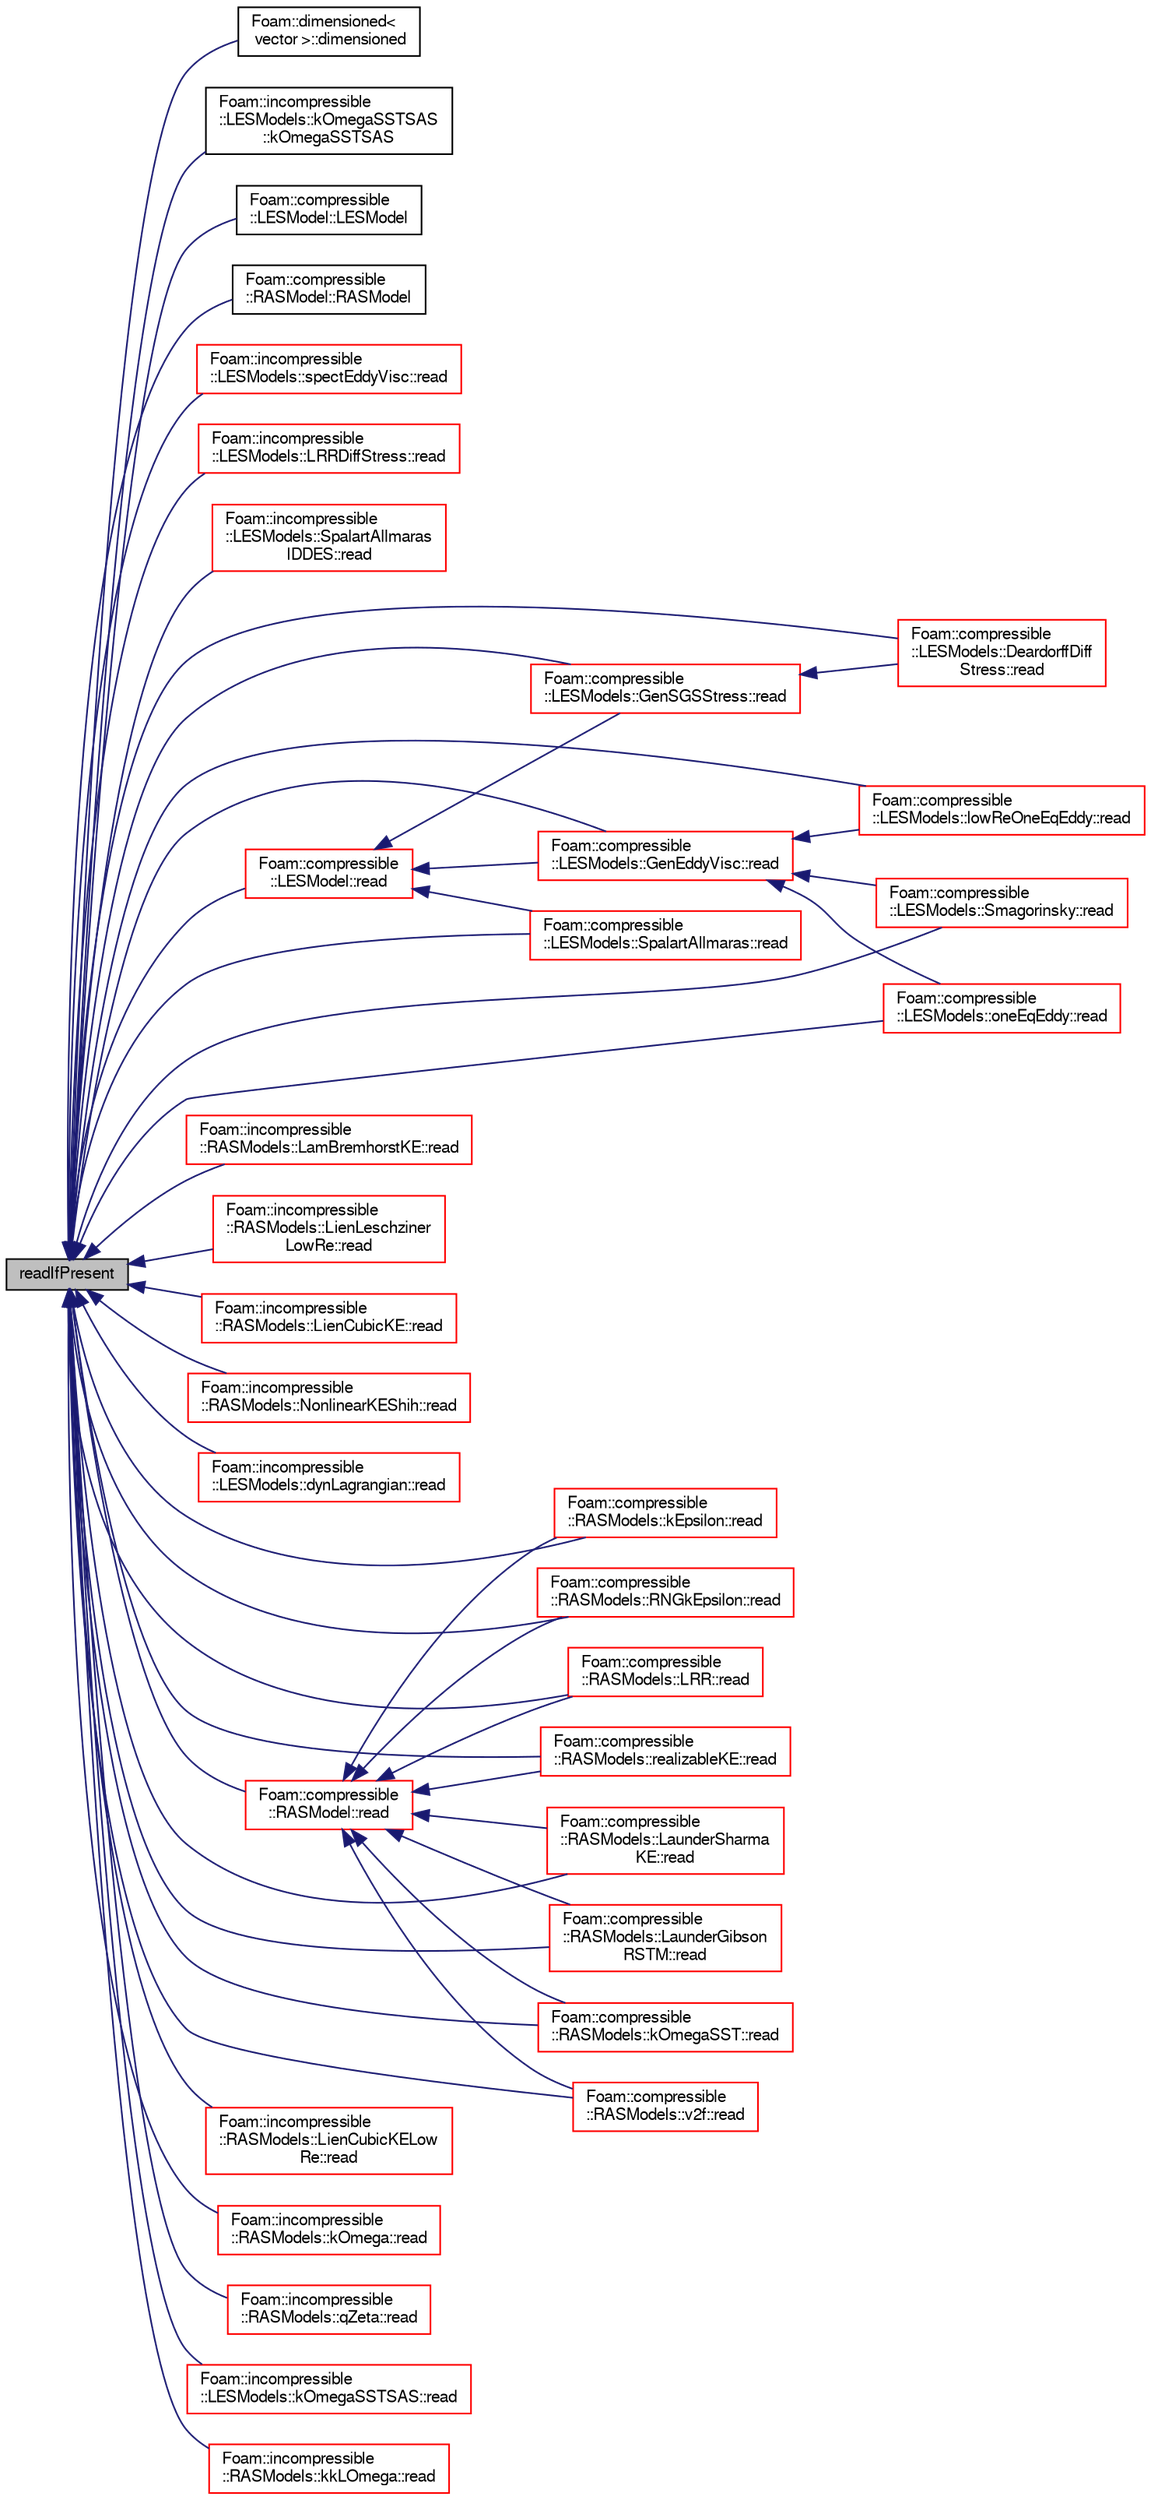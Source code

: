 digraph "readIfPresent"
{
  bgcolor="transparent";
  edge [fontname="FreeSans",fontsize="10",labelfontname="FreeSans",labelfontsize="10"];
  node [fontname="FreeSans",fontsize="10",shape=record];
  rankdir="LR";
  Node13224 [label="readIfPresent",height=0.2,width=0.4,color="black", fillcolor="grey75", style="filled", fontcolor="black"];
  Node13224 -> Node13225 [dir="back",color="midnightblue",fontsize="10",style="solid",fontname="FreeSans"];
  Node13225 [label="Foam::dimensioned\<\l vector \>::dimensioned",height=0.2,width=0.4,color="black",URL="$a26366.html#a97d65bea54a56a86a6ee89c657ffd9cf",tooltip="Construct given a value (creates dimensionless value). "];
  Node13224 -> Node13226 [dir="back",color="midnightblue",fontsize="10",style="solid",fontname="FreeSans"];
  Node13226 [label="Foam::incompressible\l::LESModels::kOmegaSSTSAS\l::kOmegaSSTSAS",height=0.2,width=0.4,color="black",URL="$a30866.html#ad6889da1a5e07eb7bad6297e9b70a727",tooltip="Construct from components. "];
  Node13224 -> Node13227 [dir="back",color="midnightblue",fontsize="10",style="solid",fontname="FreeSans"];
  Node13227 [label="Foam::compressible\l::LESModel::LESModel",height=0.2,width=0.4,color="black",URL="$a30634.html#a7c66215a31eac455d5d8844158a54db4",tooltip="Construct from components. "];
  Node13224 -> Node13228 [dir="back",color="midnightblue",fontsize="10",style="solid",fontname="FreeSans"];
  Node13228 [label="Foam::compressible\l::RASModel::RASModel",height=0.2,width=0.4,color="black",URL="$a30758.html#aa2342e60b1a25c1a1616240dc063c3ee",tooltip="Construct from components. "];
  Node13224 -> Node13229 [dir="back",color="midnightblue",fontsize="10",style="solid",fontname="FreeSans"];
  Node13229 [label="Foam::incompressible\l::LESModels::spectEddyVisc::read",height=0.2,width=0.4,color="red",URL="$a30918.html#af816873151ddb0126e98bb2f914d8ed5",tooltip="Read LESProperties dictionary. "];
  Node13224 -> Node13231 [dir="back",color="midnightblue",fontsize="10",style="solid",fontname="FreeSans"];
  Node13231 [label="Foam::incompressible\l::LESModels::LRRDiffStress::read",height=0.2,width=0.4,color="red",URL="$a30878.html#af816873151ddb0126e98bb2f914d8ed5",tooltip="Read LESProperties dictionary. "];
  Node13224 -> Node13234 [dir="back",color="midnightblue",fontsize="10",style="solid",fontname="FreeSans"];
  Node13234 [label="Foam::incompressible\l::LESModels::SpalartAllmaras\lIDDES::read",height=0.2,width=0.4,color="red",URL="$a30914.html#af816873151ddb0126e98bb2f914d8ed5",tooltip="Read LESProperties dictionary. "];
  Node13224 -> Node13237 [dir="back",color="midnightblue",fontsize="10",style="solid",fontname="FreeSans"];
  Node13237 [label="Foam::compressible\l::LESModels::DeardorffDiff\lStress::read",height=0.2,width=0.4,color="red",URL="$a30614.html#af816873151ddb0126e98bb2f914d8ed5",tooltip="Read LESProperties dictionary. "];
  Node13224 -> Node13240 [dir="back",color="midnightblue",fontsize="10",style="solid",fontname="FreeSans"];
  Node13240 [label="Foam::compressible\l::LESModels::lowReOneEqEddy::read",height=0.2,width=0.4,color="red",URL="$a30638.html#af816873151ddb0126e98bb2f914d8ed5",tooltip="Read LESProperties dictionary. "];
  Node13224 -> Node13243 [dir="back",color="midnightblue",fontsize="10",style="solid",fontname="FreeSans"];
  Node13243 [label="Foam::compressible\l::LESModels::Smagorinsky::read",height=0.2,width=0.4,color="red",URL="$a30646.html#af816873151ddb0126e98bb2f914d8ed5",tooltip="Read LESProperties dictionary. "];
  Node13224 -> Node13246 [dir="back",color="midnightblue",fontsize="10",style="solid",fontname="FreeSans"];
  Node13246 [label="Foam::compressible\l::LESModels::oneEqEddy::read",height=0.2,width=0.4,color="red",URL="$a30642.html#af816873151ddb0126e98bb2f914d8ed5",tooltip="Read LESProperties dictionary. "];
  Node13224 -> Node13249 [dir="back",color="midnightblue",fontsize="10",style="solid",fontname="FreeSans"];
  Node13249 [label="Foam::compressible\l::LESModels::GenEddyVisc::read",height=0.2,width=0.4,color="red",URL="$a30622.html#af816873151ddb0126e98bb2f914d8ed5",tooltip="Read LESProperties dictionary. "];
  Node13249 -> Node13240 [dir="back",color="midnightblue",fontsize="10",style="solid",fontname="FreeSans"];
  Node13249 -> Node13246 [dir="back",color="midnightblue",fontsize="10",style="solid",fontname="FreeSans"];
  Node13249 -> Node13243 [dir="back",color="midnightblue",fontsize="10",style="solid",fontname="FreeSans"];
  Node13224 -> Node13254 [dir="back",color="midnightblue",fontsize="10",style="solid",fontname="FreeSans"];
  Node13254 [label="Foam::incompressible\l::RASModels::LamBremhorstKE::read",height=0.2,width=0.4,color="red",URL="$a31034.html#af816873151ddb0126e98bb2f914d8ed5",tooltip="Read RASProperties dictionary. "];
  Node13224 -> Node13256 [dir="back",color="midnightblue",fontsize="10",style="solid",fontname="FreeSans"];
  Node13256 [label="Foam::incompressible\l::RASModels::LienLeschziner\lLowRe::read",height=0.2,width=0.4,color="red",URL="$a31058.html#af816873151ddb0126e98bb2f914d8ed5",tooltip="Read RASProperties dictionary. "];
  Node13224 -> Node13258 [dir="back",color="midnightblue",fontsize="10",style="solid",fontname="FreeSans"];
  Node13258 [label="Foam::incompressible\l::RASModels::LienCubicKE::read",height=0.2,width=0.4,color="red",URL="$a31050.html#af816873151ddb0126e98bb2f914d8ed5",tooltip="Read RASProperties dictionary. "];
  Node13224 -> Node13260 [dir="back",color="midnightblue",fontsize="10",style="solid",fontname="FreeSans"];
  Node13260 [label="Foam::incompressible\l::RASModels::NonlinearKEShih::read",height=0.2,width=0.4,color="red",URL="$a31066.html#af816873151ddb0126e98bb2f914d8ed5",tooltip="Read RASProperties dictionary. "];
  Node13224 -> Node13262 [dir="back",color="midnightblue",fontsize="10",style="solid",fontname="FreeSans"];
  Node13262 [label="Foam::incompressible\l::LESModels::dynLagrangian::read",height=0.2,width=0.4,color="red",URL="$a30838.html#af816873151ddb0126e98bb2f914d8ed5",tooltip="Read LESProperties dictionary. "];
  Node13224 -> Node13264 [dir="back",color="midnightblue",fontsize="10",style="solid",fontname="FreeSans"];
  Node13264 [label="Foam::compressible\l::LESModels::GenSGSStress::read",height=0.2,width=0.4,color="red",URL="$a30626.html#af816873151ddb0126e98bb2f914d8ed5",tooltip="Read LESProperties dictionary. "];
  Node13264 -> Node13237 [dir="back",color="midnightblue",fontsize="10",style="solid",fontname="FreeSans"];
  Node13224 -> Node13266 [dir="back",color="midnightblue",fontsize="10",style="solid",fontname="FreeSans"];
  Node13266 [label="Foam::compressible\l::LESModels::SpalartAllmaras::read",height=0.2,width=0.4,color="red",URL="$a30650.html#af816873151ddb0126e98bb2f914d8ed5",tooltip="Read LESProperties dictionary. "];
  Node13224 -> Node13268 [dir="back",color="midnightblue",fontsize="10",style="solid",fontname="FreeSans"];
  Node13268 [label="Foam::compressible\l::RASModels::kEpsilon::read",height=0.2,width=0.4,color="red",URL="$a30734.html#af816873151ddb0126e98bb2f914d8ed5",tooltip="Read RASProperties dictionary. "];
  Node13224 -> Node13270 [dir="back",color="midnightblue",fontsize="10",style="solid",fontname="FreeSans"];
  Node13270 [label="Foam::compressible\l::RASModels::RNGkEpsilon::read",height=0.2,width=0.4,color="red",URL="$a30766.html#af816873151ddb0126e98bb2f914d8ed5",tooltip="Read RASProperties dictionary. "];
  Node13224 -> Node13272 [dir="back",color="midnightblue",fontsize="10",style="solid",fontname="FreeSans"];
  Node13272 [label="Foam::compressible\l::RASModels::LRR::read",height=0.2,width=0.4,color="red",URL="$a30754.html#af816873151ddb0126e98bb2f914d8ed5",tooltip="Read RASProperties dictionary. "];
  Node13224 -> Node13274 [dir="back",color="midnightblue",fontsize="10",style="solid",fontname="FreeSans"];
  Node13274 [label="Foam::compressible\l::RASModels::realizableKE::read",height=0.2,width=0.4,color="red",URL="$a30762.html#af816873151ddb0126e98bb2f914d8ed5",tooltip="Read RASProperties dictionary. "];
  Node13224 -> Node13276 [dir="back",color="midnightblue",fontsize="10",style="solid",fontname="FreeSans"];
  Node13276 [label="Foam::compressible\l::RASModels::LaunderSharma\lKE::read",height=0.2,width=0.4,color="red",URL="$a30750.html#af816873151ddb0126e98bb2f914d8ed5",tooltip="Read RASProperties dictionary. "];
  Node13224 -> Node13278 [dir="back",color="midnightblue",fontsize="10",style="solid",fontname="FreeSans"];
  Node13278 [label="Foam::incompressible\l::RASModels::LienCubicKELow\lRe::read",height=0.2,width=0.4,color="red",URL="$a31054.html#af816873151ddb0126e98bb2f914d8ed5",tooltip="Read RASProperties dictionary. "];
  Node13224 -> Node13280 [dir="back",color="midnightblue",fontsize="10",style="solid",fontname="FreeSans"];
  Node13280 [label="Foam::compressible\l::RASModels::LaunderGibson\lRSTM::read",height=0.2,width=0.4,color="red",URL="$a30746.html#af816873151ddb0126e98bb2f914d8ed5",tooltip="Read RASProperties dictionary. "];
  Node13224 -> Node13282 [dir="back",color="midnightblue",fontsize="10",style="solid",fontname="FreeSans"];
  Node13282 [label="Foam::incompressible\l::RASModels::kOmega::read",height=0.2,width=0.4,color="red",URL="$a31026.html#af816873151ddb0126e98bb2f914d8ed5",tooltip="Read RASProperties dictionary. "];
  Node13224 -> Node13284 [dir="back",color="midnightblue",fontsize="10",style="solid",fontname="FreeSans"];
  Node13284 [label="Foam::incompressible\l::RASModels::qZeta::read",height=0.2,width=0.4,color="red",URL="$a31070.html#af816873151ddb0126e98bb2f914d8ed5",tooltip="Read RASProperties dictionary. "];
  Node13224 -> Node13286 [dir="back",color="midnightblue",fontsize="10",style="solid",fontname="FreeSans"];
  Node13286 [label="Foam::compressible\l::RASModel::read",height=0.2,width=0.4,color="red",URL="$a30758.html#af816873151ddb0126e98bb2f914d8ed5",tooltip="Read RASProperties dictionary. "];
  Node13286 -> Node13268 [dir="back",color="midnightblue",fontsize="10",style="solid",fontname="FreeSans"];
  Node13286 -> Node13292 [dir="back",color="midnightblue",fontsize="10",style="solid",fontname="FreeSans"];
  Node13292 [label="Foam::compressible\l::RASModels::kOmegaSST::read",height=0.2,width=0.4,color="red",URL="$a30738.html#af816873151ddb0126e98bb2f914d8ed5",tooltip="Read RASProperties dictionary. "];
  Node13286 -> Node13280 [dir="back",color="midnightblue",fontsize="10",style="solid",fontname="FreeSans"];
  Node13286 -> Node13276 [dir="back",color="midnightblue",fontsize="10",style="solid",fontname="FreeSans"];
  Node13286 -> Node13272 [dir="back",color="midnightblue",fontsize="10",style="solid",fontname="FreeSans"];
  Node13286 -> Node13274 [dir="back",color="midnightblue",fontsize="10",style="solid",fontname="FreeSans"];
  Node13286 -> Node13270 [dir="back",color="midnightblue",fontsize="10",style="solid",fontname="FreeSans"];
  Node13286 -> Node13295 [dir="back",color="midnightblue",fontsize="10",style="solid",fontname="FreeSans"];
  Node13295 [label="Foam::compressible\l::RASModels::v2f::read",height=0.2,width=0.4,color="red",URL="$a30774.html#af816873151ddb0126e98bb2f914d8ed5",tooltip="Read RASProperties dictionary. "];
  Node13224 -> Node13295 [dir="back",color="midnightblue",fontsize="10",style="solid",fontname="FreeSans"];
  Node13224 -> Node13297 [dir="back",color="midnightblue",fontsize="10",style="solid",fontname="FreeSans"];
  Node13297 [label="Foam::incompressible\l::LESModels::kOmegaSSTSAS::read",height=0.2,width=0.4,color="red",URL="$a30866.html#af816873151ddb0126e98bb2f914d8ed5",tooltip="Read LESProperties dictionary. "];
  Node13224 -> Node13300 [dir="back",color="midnightblue",fontsize="10",style="solid",fontname="FreeSans"];
  Node13300 [label="Foam::compressible\l::LESModel::read",height=0.2,width=0.4,color="red",URL="$a30634.html#af816873151ddb0126e98bb2f914d8ed5",tooltip="Read LESProperties dictionary. "];
  Node13300 -> Node13249 [dir="back",color="midnightblue",fontsize="10",style="solid",fontname="FreeSans"];
  Node13300 -> Node13264 [dir="back",color="midnightblue",fontsize="10",style="solid",fontname="FreeSans"];
  Node13300 -> Node13266 [dir="back",color="midnightblue",fontsize="10",style="solid",fontname="FreeSans"];
  Node13224 -> Node13292 [dir="back",color="midnightblue",fontsize="10",style="solid",fontname="FreeSans"];
  Node13224 -> Node13302 [dir="back",color="midnightblue",fontsize="10",style="solid",fontname="FreeSans"];
  Node13302 [label="Foam::incompressible\l::RASModels::kkLOmega::read",height=0.2,width=0.4,color="red",URL="$a31022.html#af816873151ddb0126e98bb2f914d8ed5",tooltip="Read RASProperties dictionary. "];
}
